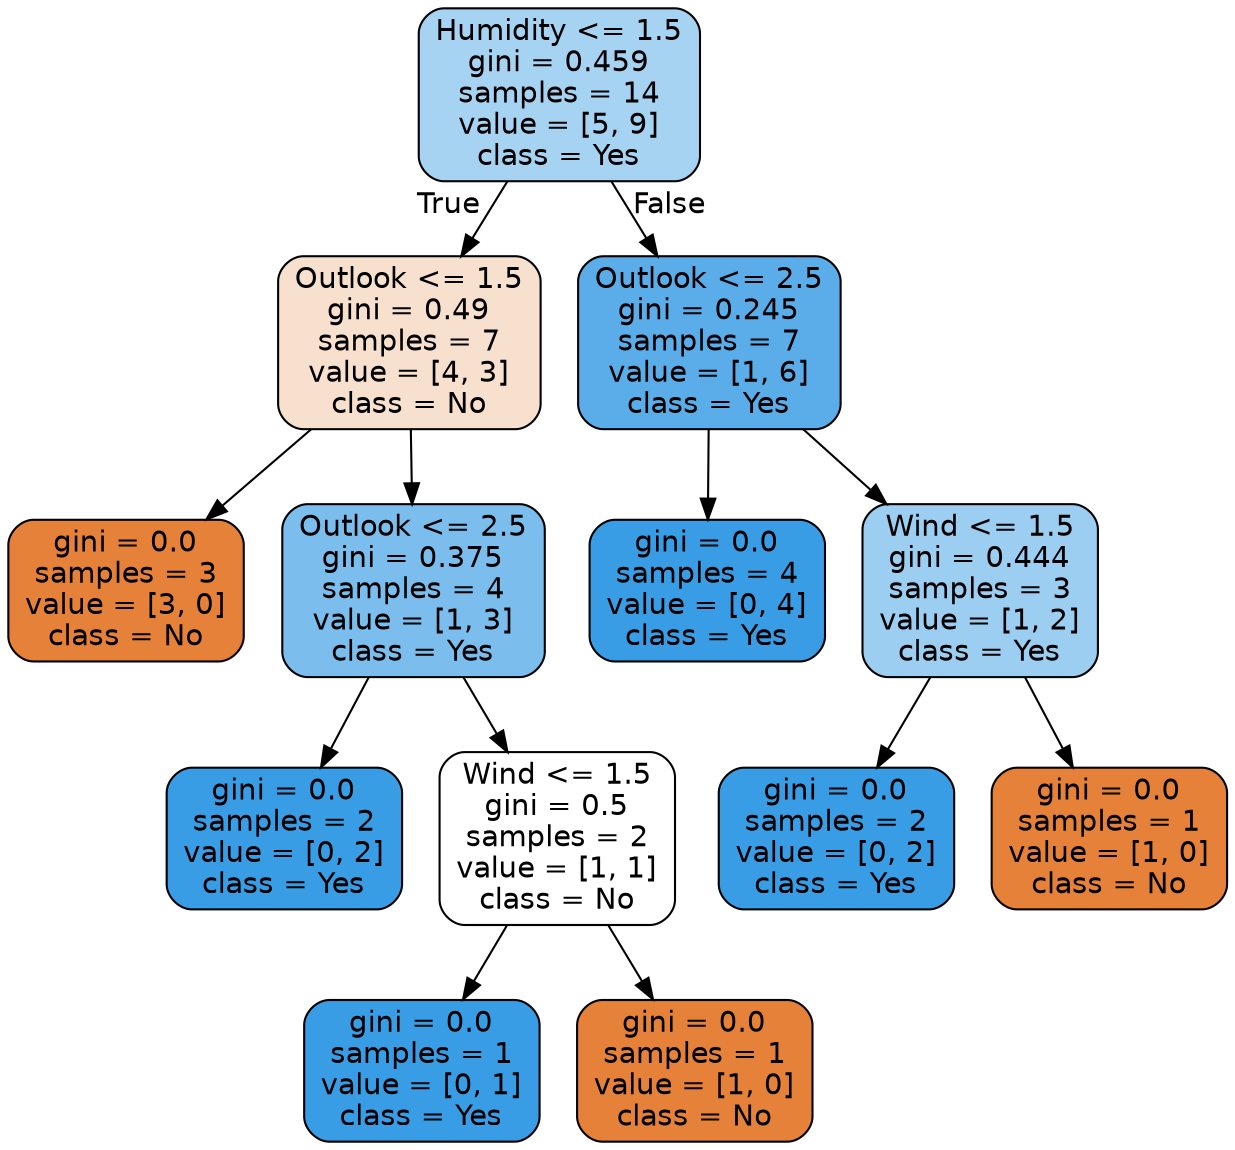 digraph Tree {
node [shape=box, style="filled, rounded", color="black", fontname=helvetica] ;
edge [fontname=helvetica] ;
0 [label="Humidity <= 1.5\ngini = 0.459\nsamples = 14\nvalue = [5, 9]\nclass = Yes", fillcolor="#a7d3f3"] ;
1 [label="Outlook <= 1.5\ngini = 0.49\nsamples = 7\nvalue = [4, 3]\nclass = No", fillcolor="#f8e0ce"] ;
0 -> 1 [labeldistance=2.5, labelangle=45, headlabel="True"] ;
2 [label="gini = 0.0\nsamples = 3\nvalue = [3, 0]\nclass = No", fillcolor="#e58139"] ;
1 -> 2 ;
3 [label="Outlook <= 2.5\ngini = 0.375\nsamples = 4\nvalue = [1, 3]\nclass = Yes", fillcolor="#7bbeee"] ;
1 -> 3 ;
4 [label="gini = 0.0\nsamples = 2\nvalue = [0, 2]\nclass = Yes", fillcolor="#399de5"] ;
3 -> 4 ;
5 [label="Wind <= 1.5\ngini = 0.5\nsamples = 2\nvalue = [1, 1]\nclass = No", fillcolor="#ffffff"] ;
3 -> 5 ;
6 [label="gini = 0.0\nsamples = 1\nvalue = [0, 1]\nclass = Yes", fillcolor="#399de5"] ;
5 -> 6 ;
7 [label="gini = 0.0\nsamples = 1\nvalue = [1, 0]\nclass = No", fillcolor="#e58139"] ;
5 -> 7 ;
8 [label="Outlook <= 2.5\ngini = 0.245\nsamples = 7\nvalue = [1, 6]\nclass = Yes", fillcolor="#5aade9"] ;
0 -> 8 [labeldistance=2.5, labelangle=-45, headlabel="False"] ;
9 [label="gini = 0.0\nsamples = 4\nvalue = [0, 4]\nclass = Yes", fillcolor="#399de5"] ;
8 -> 9 ;
10 [label="Wind <= 1.5\ngini = 0.444\nsamples = 3\nvalue = [1, 2]\nclass = Yes", fillcolor="#9ccef2"] ;
8 -> 10 ;
11 [label="gini = 0.0\nsamples = 2\nvalue = [0, 2]\nclass = Yes", fillcolor="#399de5"] ;
10 -> 11 ;
12 [label="gini = 0.0\nsamples = 1\nvalue = [1, 0]\nclass = No", fillcolor="#e58139"] ;
10 -> 12 ;
}